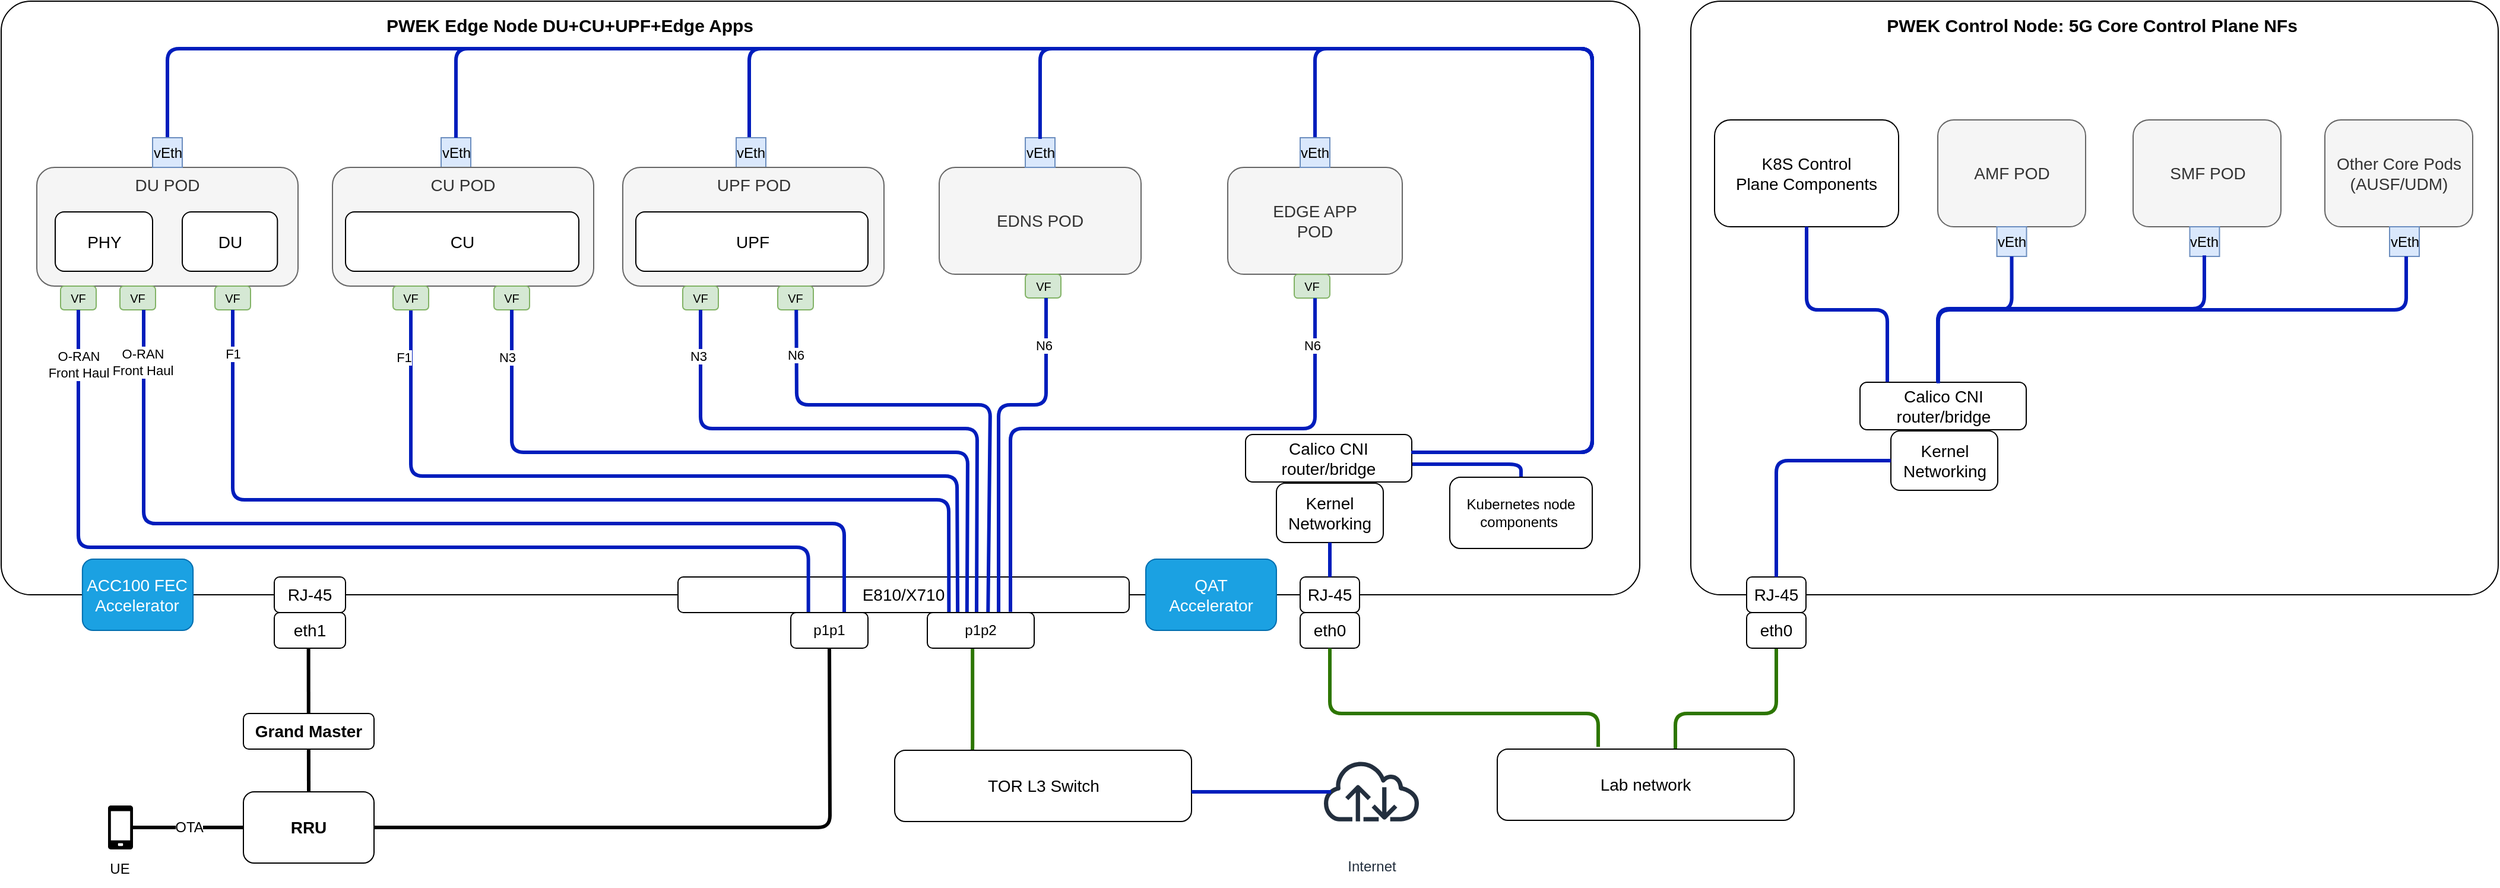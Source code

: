 <mxfile version="14.6.13" type="device"><diagram id="ROtTHdFGWJjEY6Enel0p" name="Page-1"><mxGraphModel dx="1936" dy="-294" grid="1" gridSize="10" guides="1" tooltips="1" connect="1" arrows="1" fold="1" page="1" pageScale="1" pageWidth="850" pageHeight="1100" math="0" shadow="0"><root><mxCell id="0"/><mxCell id="1" parent="0"/><mxCell id="vpStCzfW69W9gq5lQd79-1" value="" style="rounded=1;whiteSpace=wrap;html=1;verticalAlign=top;fontSize=13;arcSize=5;" vertex="1" parent="1"><mxGeometry x="-610" y="1280" width="1380" height="500" as="geometry"/></mxCell><mxCell id="vpStCzfW69W9gq5lQd79-2" value="&lt;span style=&quot;font-size: 14px&quot;&gt;E810/X710&lt;/span&gt;" style="rounded=1;whiteSpace=wrap;html=1;" vertex="1" parent="1"><mxGeometry x="-40" y="1765" width="380" height="30" as="geometry"/></mxCell><mxCell id="vpStCzfW69W9gq5lQd79-3" value="PWEK Edge Node DU+CU+UPF+Edge Apps" style="text;html=1;strokeColor=none;fillColor=none;align=center;verticalAlign=middle;whiteSpace=wrap;rounded=0;fontSize=15;fontStyle=1" vertex="1" parent="1"><mxGeometry x="-296" y="1290" width="330" height="20" as="geometry"/></mxCell><mxCell id="vpStCzfW69W9gq5lQd79-4" value="&lt;span style=&quot;font-size: 14px&quot;&gt;RJ-45&lt;/span&gt;" style="rounded=1;whiteSpace=wrap;html=1;" vertex="1" parent="1"><mxGeometry x="-380" y="1765" width="60" height="30" as="geometry"/></mxCell><mxCell id="vpStCzfW69W9gq5lQd79-5" value="EDNS POD" style="rounded=1;whiteSpace=wrap;html=1;fontSize=14;fillColor=#f5f5f5;strokeColor=#666666;verticalAlign=middle;fontColor=#333333;" vertex="1" parent="1"><mxGeometry x="180" y="1420" width="170" height="90" as="geometry"/></mxCell><mxCell id="vpStCzfW69W9gq5lQd79-6" value="EDGE APP&lt;br&gt;POD" style="rounded=1;whiteSpace=wrap;html=1;fontSize=14;fillColor=#f5f5f5;strokeColor=#666666;verticalAlign=middle;fontColor=#333333;" vertex="1" parent="1"><mxGeometry x="423" y="1420" width="147" height="90" as="geometry"/></mxCell><mxCell id="vpStCzfW69W9gq5lQd79-7" value="&lt;font style=&quot;font-size: 14px&quot;&gt;&lt;span&gt;&lt;span style=&quot;font-weight: normal&quot;&gt;QAT&lt;br&gt;Accelerator&lt;/span&gt;&lt;br&gt;&lt;/span&gt;&lt;/font&gt;" style="rounded=1;whiteSpace=wrap;html=1;fillColor=#1ba1e2;strokeColor=#006EAF;fontColor=#ffffff;fontStyle=1" vertex="1" parent="1"><mxGeometry x="354" y="1750" width="110" height="60" as="geometry"/></mxCell><mxCell id="vpStCzfW69W9gq5lQd79-8" value="&lt;font style=&quot;font-size: 14px&quot;&gt;ACC100 FEC&lt;br&gt;Accelerator&lt;br&gt;&lt;/font&gt;" style="rounded=1;whiteSpace=wrap;html=1;fillColor=#1ba1e2;strokeColor=#006EAF;fontColor=#ffffff;" vertex="1" parent="1"><mxGeometry x="-541.58" y="1750" width="93.16" height="60" as="geometry"/></mxCell><mxCell id="vpStCzfW69W9gq5lQd79-9" value="&lt;font style=&quot;font-size: 14px&quot;&gt;&lt;span style=&quot;font-weight: normal&quot;&gt;Kernel Networking&lt;/span&gt;&lt;/font&gt;" style="rounded=1;whiteSpace=wrap;html=1;fontStyle=1" vertex="1" parent="1"><mxGeometry x="464" y="1686" width="90" height="50" as="geometry"/></mxCell><mxCell id="vpStCzfW69W9gq5lQd79-10" style="edgeStyle=orthogonalEdgeStyle;rounded=1;orthogonalLoop=1;jettySize=auto;html=1;entryX=0.5;entryY=1;entryDx=0;entryDy=0;endArrow=none;endFill=0;strokeWidth=3;fillColor=#0050ef;strokeColor=#001DBC;" edge="1" parent="1" source="vpStCzfW69W9gq5lQd79-14" target="vpStCzfW69W9gq5lQd79-29"><mxGeometry relative="1" as="geometry"><Array as="points"><mxPoint x="730" y="1660"/><mxPoint x="730" y="1320"/><mxPoint x="20" y="1320"/><mxPoint x="20" y="1420"/></Array></mxGeometry></mxCell><mxCell id="vpStCzfW69W9gq5lQd79-11" style="edgeStyle=orthogonalEdgeStyle;rounded=1;orthogonalLoop=1;jettySize=auto;html=1;entryX=0.5;entryY=0;entryDx=0;entryDy=0;endArrow=none;endFill=0;strokeWidth=3;fillColor=#0050ef;strokeColor=#001DBC;" edge="1" parent="1" source="vpStCzfW69W9gq5lQd79-14" target="vpStCzfW69W9gq5lQd79-30"><mxGeometry relative="1" as="geometry"><Array as="points"><mxPoint x="730" y="1660"/><mxPoint x="730" y="1320"/><mxPoint x="496" y="1320"/></Array></mxGeometry></mxCell><mxCell id="vpStCzfW69W9gq5lQd79-12" style="edgeStyle=orthogonalEdgeStyle;rounded=1;orthogonalLoop=1;jettySize=auto;html=1;entryX=0.5;entryY=0;entryDx=0;entryDy=0;endArrow=none;endFill=0;strokeWidth=3;fillColor=#0050ef;strokeColor=#001DBC;" edge="1" parent="1" source="vpStCzfW69W9gq5lQd79-14" target="vpStCzfW69W9gq5lQd79-31"><mxGeometry relative="1" as="geometry"><Array as="points"><mxPoint x="730" y="1660"/><mxPoint x="730" y="1320"/><mxPoint x="-470" y="1320"/></Array></mxGeometry></mxCell><mxCell id="vpStCzfW69W9gq5lQd79-13" style="edgeStyle=orthogonalEdgeStyle;rounded=1;orthogonalLoop=1;jettySize=auto;html=1;strokeWidth=3;endArrow=none;endFill=0;fillColor=#0050ef;strokeColor=#001DBC;entryX=0.5;entryY=0;entryDx=0;entryDy=0;" edge="1" parent="1" source="vpStCzfW69W9gq5lQd79-14" target="vpStCzfW69W9gq5lQd79-32"><mxGeometry relative="1" as="geometry"><Array as="points"><mxPoint x="670" y="1670"/></Array></mxGeometry></mxCell><mxCell id="vpStCzfW69W9gq5lQd79-14" value="&lt;font style=&quot;font-size: 14px&quot;&gt;Calico CNI&lt;br&gt;router/bridge&lt;br&gt;&lt;/font&gt;" style="rounded=1;whiteSpace=wrap;html=1;" vertex="1" parent="1"><mxGeometry x="438" y="1645" width="140" height="40" as="geometry"/></mxCell><mxCell id="vpStCzfW69W9gq5lQd79-15" value="" style="endArrow=none;html=1;strokeWidth=3;fontColor=#050505;entryX=0.5;entryY=0;entryDx=0;entryDy=0;fillColor=#a20025;strokeColor=#000000;exitX=0.48;exitY=1.007;exitDx=0;exitDy=0;exitPerimeter=0;" edge="1" parent="1" source="vpStCzfW69W9gq5lQd79-50" target="vpStCzfW69W9gq5lQd79-73"><mxGeometry width="50" height="50" relative="1" as="geometry"><mxPoint x="-171" y="2060" as="sourcePoint"/><mxPoint x="-355" y="2020" as="targetPoint"/><Array as="points"/></mxGeometry></mxCell><mxCell id="vpStCzfW69W9gq5lQd79-16" value="&lt;font style=&quot;font-size: 14px&quot;&gt;RJ-45&lt;br&gt;&lt;/font&gt;" style="rounded=1;whiteSpace=wrap;html=1;" vertex="1" parent="1"><mxGeometry x="484" y="1765" width="50" height="30" as="geometry"/></mxCell><mxCell id="vpStCzfW69W9gq5lQd79-17" style="edgeStyle=orthogonalEdgeStyle;rounded=1;orthogonalLoop=1;jettySize=auto;html=1;entryX=0.25;entryY=0;entryDx=0;entryDy=0;endArrow=none;endFill=0;strokeWidth=3;fillColor=#60a917;strokeColor=#2D7600;exitX=0.423;exitY=0.982;exitDx=0;exitDy=0;exitPerimeter=0;" edge="1" parent="1" source="vpStCzfW69W9gq5lQd79-93" target="vpStCzfW69W9gq5lQd79-26"><mxGeometry relative="1" as="geometry"><Array as="points"><mxPoint x="208" y="1916"/></Array></mxGeometry></mxCell><mxCell id="vpStCzfW69W9gq5lQd79-18" value="DU POD" style="rounded=1;whiteSpace=wrap;html=1;fontSize=14;fillColor=#f5f5f5;strokeColor=#666666;verticalAlign=top;fontColor=#333333;horizontal=1;" vertex="1" parent="1"><mxGeometry x="-580" y="1420" width="220" height="100" as="geometry"/></mxCell><mxCell id="vpStCzfW69W9gq5lQd79-19" value="PHY" style="rounded=1;whiteSpace=wrap;html=1;fontSize=14;verticalAlign=middle;" vertex="1" parent="1"><mxGeometry x="-564.5" y="1457.5" width="82" height="50" as="geometry"/></mxCell><mxCell id="vpStCzfW69W9gq5lQd79-20" value="DU" style="rounded=1;whiteSpace=wrap;html=1;fontSize=14;verticalAlign=middle;" vertex="1" parent="1"><mxGeometry x="-457.5" y="1457.5" width="80.16" height="50" as="geometry"/></mxCell><mxCell id="vpStCzfW69W9gq5lQd79-21" value="&lt;font style=&quot;font-size: 10px&quot;&gt;VF&lt;/font&gt;" style="rounded=1;whiteSpace=wrap;html=1;fillColor=#d5e8d4;strokeColor=#82b366;" vertex="1" parent="1"><mxGeometry x="-430" y="1520" width="30" height="20" as="geometry"/></mxCell><mxCell id="vpStCzfW69W9gq5lQd79-22" value="&lt;font style=&quot;font-size: 10px&quot;&gt;VF&lt;/font&gt;" style="rounded=1;whiteSpace=wrap;html=1;fillColor=#d5e8d4;strokeColor=#82b366;" vertex="1" parent="1"><mxGeometry x="-510" y="1520" width="30" height="20" as="geometry"/></mxCell><mxCell id="vpStCzfW69W9gq5lQd79-23" value="" style="endArrow=none;html=1;strokeColor=#001DBC;strokeWidth=3;fontColor=#050505;entryX=0.5;entryY=1;entryDx=0;entryDy=0;fillColor=#60a917;exitX=0.202;exitY=0.019;exitDx=0;exitDy=0;exitPerimeter=0;" edge="1" parent="1" source="vpStCzfW69W9gq5lQd79-93" target="vpStCzfW69W9gq5lQd79-21"><mxGeometry width="50" height="50" relative="1" as="geometry"><mxPoint x="-202" y="1810" as="sourcePoint"/><mxPoint x="-535.46" y="1528.1" as="targetPoint"/><Array as="points"><mxPoint x="188" y="1700"/><mxPoint x="-415" y="1700"/></Array></mxGeometry></mxCell><mxCell id="vpStCzfW69W9gq5lQd79-24" value="" style="endArrow=none;html=1;strokeColor=#001DBC;strokeWidth=3;fontColor=#050505;entryX=0.5;entryY=1;entryDx=0;entryDy=0;fillColor=#60a917;exitX=0.284;exitY=0.077;exitDx=0;exitDy=0;exitPerimeter=0;" edge="1" parent="1" source="vpStCzfW69W9gq5lQd79-93" target="vpStCzfW69W9gq5lQd79-36"><mxGeometry width="50" height="50" relative="1" as="geometry"><mxPoint x="-190" y="1810" as="sourcePoint"/><mxPoint x="-258.5" y="1540" as="targetPoint"/><Array as="points"><mxPoint x="195" y="1680"/><mxPoint x="-265" y="1680"/><mxPoint x="-265" y="1620"/></Array></mxGeometry></mxCell><mxCell id="vpStCzfW69W9gq5lQd79-25" value="F1" style="edgeLabel;html=1;align=center;verticalAlign=middle;resizable=0;points=[];" vertex="1" connectable="0" parent="vpStCzfW69W9gq5lQd79-24"><mxGeometry x="0.041" y="1" relative="1" as="geometry"><mxPoint x="-210" y="-101" as="offset"/></mxGeometry></mxCell><mxCell id="vpStCzfW69W9gq5lQd79-26" value="&lt;span style=&quot;font-size: 14px&quot;&gt;TOR L3 Switch&lt;/span&gt;" style="rounded=1;whiteSpace=wrap;html=1;" vertex="1" parent="1"><mxGeometry x="142.5" y="1911" width="250" height="60" as="geometry"/></mxCell><mxCell id="vpStCzfW69W9gq5lQd79-27" value="&lt;font style=&quot;font-size: 10px&quot;&gt;VF&lt;/font&gt;" style="rounded=1;whiteSpace=wrap;html=1;fillColor=#d5e8d4;strokeColor=#82b366;" vertex="1" parent="1"><mxGeometry x="-560" y="1520" width="30" height="20" as="geometry"/></mxCell><mxCell id="vpStCzfW69W9gq5lQd79-28" value="vEth" style="whiteSpace=wrap;html=1;aspect=fixed;fillColor=#dae8fc;strokeColor=#6c8ebf;" vertex="1" parent="1"><mxGeometry x="-239.5" y="1395" width="25" height="25" as="geometry"/></mxCell><mxCell id="vpStCzfW69W9gq5lQd79-29" value="vEth" style="whiteSpace=wrap;html=1;aspect=fixed;fillColor=#dae8fc;strokeColor=#6c8ebf;" vertex="1" parent="1"><mxGeometry x="9" y="1395" width="25" height="25" as="geometry"/></mxCell><mxCell id="vpStCzfW69W9gq5lQd79-30" value="vEth" style="whiteSpace=wrap;html=1;aspect=fixed;fillColor=#dae8fc;strokeColor=#6c8ebf;" vertex="1" parent="1"><mxGeometry x="484" y="1395" width="25" height="25" as="geometry"/></mxCell><mxCell id="vpStCzfW69W9gq5lQd79-31" value="vEth" style="whiteSpace=wrap;html=1;aspect=fixed;fillColor=#dae8fc;strokeColor=#6c8ebf;" vertex="1" parent="1"><mxGeometry x="-482.5" y="1395" width="25" height="25" as="geometry"/></mxCell><mxCell id="vpStCzfW69W9gq5lQd79-32" value="Kubernetes node components&amp;nbsp;" style="rounded=1;whiteSpace=wrap;html=1;" vertex="1" parent="1"><mxGeometry x="610" y="1681" width="120" height="60" as="geometry"/></mxCell><mxCell id="vpStCzfW69W9gq5lQd79-33" style="edgeStyle=orthogonalEdgeStyle;rounded=1;orthogonalLoop=1;jettySize=auto;html=1;endArrow=none;endFill=0;strokeWidth=3;fillColor=#0050ef;strokeColor=#001DBC;exitX=0.5;exitY=0;exitDx=0;exitDy=0;" edge="1" parent="1" source="vpStCzfW69W9gq5lQd79-28"><mxGeometry relative="1" as="geometry"><mxPoint x="-93" y="1520" as="sourcePoint"/><mxPoint x="730" y="1350" as="targetPoint"/><Array as="points"><mxPoint x="-227" y="1320"/><mxPoint x="730" y="1320"/></Array></mxGeometry></mxCell><mxCell id="vpStCzfW69W9gq5lQd79-34" value="CU POD" style="rounded=1;whiteSpace=wrap;html=1;fontSize=14;fillColor=#f5f5f5;strokeColor=#666666;verticalAlign=top;fontColor=#333333;horizontal=1;" vertex="1" parent="1"><mxGeometry x="-331" y="1420" width="220" height="100" as="geometry"/></mxCell><mxCell id="vpStCzfW69W9gq5lQd79-35" value="CU" style="rounded=1;whiteSpace=wrap;html=1;fontSize=14;verticalAlign=middle;" vertex="1" parent="1"><mxGeometry x="-320" y="1457.5" width="196.5" height="50" as="geometry"/></mxCell><mxCell id="vpStCzfW69W9gq5lQd79-36" value="&lt;font style=&quot;font-size: 10px&quot;&gt;VF&lt;/font&gt;" style="rounded=1;whiteSpace=wrap;html=1;fillColor=#d5e8d4;strokeColor=#82b366;" vertex="1" parent="1"><mxGeometry x="-280" y="1520" width="30" height="20" as="geometry"/></mxCell><mxCell id="vpStCzfW69W9gq5lQd79-37" value="&lt;font style=&quot;font-size: 10px&quot;&gt;VF&lt;/font&gt;" style="rounded=1;whiteSpace=wrap;html=1;fillColor=#d5e8d4;strokeColor=#82b366;" vertex="1" parent="1"><mxGeometry x="-195" y="1520" width="30" height="20" as="geometry"/></mxCell><mxCell id="vpStCzfW69W9gq5lQd79-38" value="" style="endArrow=none;html=1;strokeColor=#001DBC;strokeWidth=3;fontColor=#050505;entryX=0.5;entryY=1;entryDx=0;entryDy=0;fillColor=#60a917;exitX=0.371;exitY=0.07;exitDx=0;exitDy=0;exitPerimeter=0;" edge="1" parent="1" source="vpStCzfW69W9gq5lQd79-93" target="vpStCzfW69W9gq5lQd79-37"><mxGeometry width="50" height="50" relative="1" as="geometry"><mxPoint x="-170" y="1810" as="sourcePoint"/><mxPoint x="-203.5" y="1540" as="targetPoint"/><Array as="points"><mxPoint x="204" y="1660"/><mxPoint x="-180" y="1660"/></Array></mxGeometry></mxCell><mxCell id="vpStCzfW69W9gq5lQd79-39" value="N3" style="edgeLabel;html=1;align=center;verticalAlign=middle;resizable=0;points=[];" vertex="1" connectable="0" parent="vpStCzfW69W9gq5lQd79-38"><mxGeometry x="0.558" y="2" relative="1" as="geometry"><mxPoint x="-26" y="-82" as="offset"/></mxGeometry></mxCell><mxCell id="vpStCzfW69W9gq5lQd79-40" value="UPF POD" style="rounded=1;whiteSpace=wrap;html=1;fontSize=14;fillColor=#f5f5f5;strokeColor=#666666;verticalAlign=top;fontColor=#333333;horizontal=1;" vertex="1" parent="1"><mxGeometry x="-86.5" y="1420" width="220" height="100" as="geometry"/></mxCell><mxCell id="vpStCzfW69W9gq5lQd79-41" value="UPF" style="rounded=1;whiteSpace=wrap;html=1;fontSize=14;verticalAlign=middle;" vertex="1" parent="1"><mxGeometry x="-75.5" y="1457.5" width="195.5" height="50" as="geometry"/></mxCell><mxCell id="vpStCzfW69W9gq5lQd79-42" value="&lt;font style=&quot;font-size: 10px&quot;&gt;VF&lt;/font&gt;" style="rounded=1;whiteSpace=wrap;html=1;fillColor=#d5e8d4;strokeColor=#82b366;" vertex="1" parent="1"><mxGeometry x="-36" y="1520" width="30" height="20" as="geometry"/></mxCell><mxCell id="vpStCzfW69W9gq5lQd79-43" value="&lt;font style=&quot;font-size: 10px&quot;&gt;VF&lt;/font&gt;" style="rounded=1;whiteSpace=wrap;html=1;fillColor=#d5e8d4;strokeColor=#82b366;" vertex="1" parent="1"><mxGeometry x="44" y="1520" width="30" height="20" as="geometry"/></mxCell><mxCell id="vpStCzfW69W9gq5lQd79-44" value="vEth" style="whiteSpace=wrap;html=1;aspect=fixed;fillColor=#dae8fc;strokeColor=#6c8ebf;" vertex="1" parent="1"><mxGeometry x="252.5" y="1395" width="25" height="25" as="geometry"/></mxCell><mxCell id="vpStCzfW69W9gq5lQd79-45" style="edgeStyle=orthogonalEdgeStyle;rounded=1;orthogonalLoop=1;jettySize=auto;html=1;endArrow=none;endFill=0;strokeWidth=3;fillColor=#0050ef;strokeColor=#001DBC;" edge="1" parent="1"><mxGeometry relative="1" as="geometry"><Array as="points"><mxPoint x="578" y="1660"/><mxPoint x="730" y="1660"/><mxPoint x="730" y="1320"/><mxPoint x="265" y="1320"/></Array><mxPoint x="580" y="1660" as="sourcePoint"/><mxPoint x="264.96" y="1395.96" as="targetPoint"/></mxGeometry></mxCell><mxCell id="vpStCzfW69W9gq5lQd79-46" value="" style="endArrow=none;html=1;strokeColor=#001DBC;strokeWidth=3;fontColor=#050505;entryX=0.5;entryY=1;entryDx=0;entryDy=0;fillColor=#60a917;exitX=0.461;exitY=0.022;exitDx=0;exitDy=0;exitPerimeter=0;" edge="1" parent="1" source="vpStCzfW69W9gq5lQd79-93" target="vpStCzfW69W9gq5lQd79-42"><mxGeometry width="50" height="50" relative="1" as="geometry"><mxPoint x="-150" y="1810" as="sourcePoint"/><mxPoint x="-175" y="1550" as="targetPoint"/><Array as="points"><mxPoint x="212" y="1640"/><mxPoint x="-21" y="1640"/></Array></mxGeometry></mxCell><mxCell id="vpStCzfW69W9gq5lQd79-47" value="N3" style="edgeLabel;html=1;align=center;verticalAlign=middle;resizable=0;points=[];" vertex="1" connectable="0" parent="vpStCzfW69W9gq5lQd79-46"><mxGeometry x="0.754" y="2" relative="1" as="geometry"><mxPoint y="-21" as="offset"/></mxGeometry></mxCell><mxCell id="vpStCzfW69W9gq5lQd79-48" value="" style="endArrow=none;html=1;strokeColor=#001DBC;strokeWidth=3;fontColor=#050505;entryX=0.5;entryY=1;entryDx=0;entryDy=0;fillColor=#60a917;exitX=0.568;exitY=0.03;exitDx=0;exitDy=0;exitPerimeter=0;" edge="1" parent="1" source="vpStCzfW69W9gq5lQd79-93"><mxGeometry width="50" height="50" relative="1" as="geometry"><mxPoint x="-150" y="1810" as="sourcePoint"/><mxPoint x="59.63" y="1540" as="targetPoint"/><Array as="points"><mxPoint x="223" y="1620"/><mxPoint x="60" y="1620"/></Array></mxGeometry></mxCell><mxCell id="vpStCzfW69W9gq5lQd79-49" value="N6" style="edgeLabel;html=1;align=center;verticalAlign=middle;resizable=0;points=[];" vertex="1" connectable="0" parent="vpStCzfW69W9gq5lQd79-48"><mxGeometry x="0.732" y="-2" relative="1" as="geometry"><mxPoint x="-3" y="-18" as="offset"/></mxGeometry></mxCell><mxCell id="vpStCzfW69W9gq5lQd79-50" value="&lt;font style=&quot;font-size: 14px;&quot;&gt;eth1&lt;/font&gt;" style="rounded=1;whiteSpace=wrap;html=1;" vertex="1" parent="1"><mxGeometry x="-380" y="1795" width="60" height="30" as="geometry"/></mxCell><mxCell id="vpStCzfW69W9gq5lQd79-51" style="edgeStyle=orthogonalEdgeStyle;rounded=1;orthogonalLoop=1;jettySize=auto;html=1;entryX=0.228;entryY=0.021;entryDx=0;entryDy=0;endArrow=none;endFill=0;strokeWidth=3;fillColor=#0050ef;strokeColor=#001DBC;exitX=0.5;exitY=1;exitDx=0;exitDy=0;entryPerimeter=0;" edge="1" parent="1" source="vpStCzfW69W9gq5lQd79-27" target="vpStCzfW69W9gq5lQd79-84"><mxGeometry relative="1" as="geometry"><mxPoint x="-526.947" y="1690" as="sourcePoint"/><mxPoint x="-412.99" y="1770" as="targetPoint"/><Array as="points"><mxPoint x="-545" y="1740"/><mxPoint x="70" y="1740"/></Array></mxGeometry></mxCell><mxCell id="vpStCzfW69W9gq5lQd79-52" value="O-RAN&lt;br&gt;Front Haul" style="edgeLabel;html=1;align=center;verticalAlign=middle;resizable=0;points=[];" vertex="1" connectable="0" parent="vpStCzfW69W9gq5lQd79-51"><mxGeometry x="-0.709" y="-2" relative="1" as="geometry"><mxPoint x="2" y="-81" as="offset"/></mxGeometry></mxCell><mxCell id="vpStCzfW69W9gq5lQd79-53" style="edgeStyle=orthogonalEdgeStyle;rounded=1;orthogonalLoop=1;jettySize=auto;html=1;entryX=0.699;entryY=0.037;entryDx=0;entryDy=0;endArrow=none;endFill=0;strokeWidth=3;fillColor=#0050ef;strokeColor=#001DBC;entryPerimeter=0;" edge="1" parent="1" target="vpStCzfW69W9gq5lQd79-84"><mxGeometry relative="1" as="geometry"><mxPoint x="-490" y="1540" as="sourcePoint"/><mxPoint x="-335" y="1810" as="targetPoint"/><Array as="points"><mxPoint x="-490" y="1720"/><mxPoint x="100" y="1720"/><mxPoint x="100" y="1796"/></Array></mxGeometry></mxCell><mxCell id="vpStCzfW69W9gq5lQd79-54" value="O-RAN&lt;br&gt;Front Haul" style="edgeLabel;html=1;align=center;verticalAlign=middle;resizable=0;points=[];" vertex="1" connectable="0" parent="vpStCzfW69W9gq5lQd79-53"><mxGeometry x="-0.585" y="-2" relative="1" as="geometry"><mxPoint x="1" y="-132" as="offset"/></mxGeometry></mxCell><mxCell id="vpStCzfW69W9gq5lQd79-55" value="Internet" style="outlineConnect=0;fontColor=#232F3E;gradientColor=none;strokeColor=#232F3E;fillColor=#ffffff;dashed=0;verticalLabelPosition=bottom;verticalAlign=top;align=center;html=1;fontSize=12;fontStyle=0;aspect=fixed;shape=mxgraph.aws4.resourceIcon;resIcon=mxgraph.aws4.internet;sketch=0;" vertex="1" parent="1"><mxGeometry x="494" y="1895" width="100" height="100" as="geometry"/></mxCell><mxCell id="vpStCzfW69W9gq5lQd79-56" value="" style="edgeStyle=orthogonalEdgeStyle;rounded=1;orthogonalLoop=1;jettySize=auto;html=1;endArrow=none;endFill=0;strokeWidth=3;fillColor=#0050ef;strokeColor=#001DBC;" edge="1" parent="1" source="vpStCzfW69W9gq5lQd79-26"><mxGeometry relative="1" as="geometry"><mxPoint x="619.5" y="1950" as="sourcePoint"/><mxPoint x="510" y="1946" as="targetPoint"/><Array as="points"><mxPoint x="500" y="1946"/><mxPoint x="500" y="1946"/></Array></mxGeometry></mxCell><mxCell id="vpStCzfW69W9gq5lQd79-57" value="" style="rounded=1;whiteSpace=wrap;html=1;verticalAlign=top;fontSize=13;arcSize=5;" vertex="1" parent="1"><mxGeometry x="813" y="1280" width="680" height="500" as="geometry"/></mxCell><mxCell id="vpStCzfW69W9gq5lQd79-58" value="PWEK Control Node: 5G Core Control Plane NFs" style="text;html=1;strokeColor=none;fillColor=none;align=center;verticalAlign=middle;whiteSpace=wrap;rounded=0;fontSize=15;fontStyle=1" vertex="1" parent="1"><mxGeometry x="962.5" y="1290" width="376" height="20" as="geometry"/></mxCell><mxCell id="vpStCzfW69W9gq5lQd79-59" value="AMF POD" style="rounded=1;whiteSpace=wrap;html=1;fontSize=14;fillColor=#f5f5f5;strokeColor=#666666;verticalAlign=middle;fontColor=#333333;" vertex="1" parent="1"><mxGeometry x="1021" y="1380" width="124.5" height="90" as="geometry"/></mxCell><mxCell id="vpStCzfW69W9gq5lQd79-60" value="&lt;font style=&quot;font-size: 14px&quot;&gt;&lt;span style=&quot;font-weight: normal&quot;&gt;Kernel Networking&lt;/span&gt;&lt;/font&gt;" style="rounded=1;whiteSpace=wrap;html=1;fontStyle=1" vertex="1" parent="1"><mxGeometry x="981.5" y="1642" width="90" height="50" as="geometry"/></mxCell><mxCell id="vpStCzfW69W9gq5lQd79-61" value="&lt;font style=&quot;font-size: 14px&quot;&gt;Calico CNI&lt;br&gt;router/bridge&lt;br&gt;&lt;/font&gt;" style="rounded=1;whiteSpace=wrap;html=1;" vertex="1" parent="1"><mxGeometry x="955.5" y="1601" width="140" height="40" as="geometry"/></mxCell><mxCell id="vpStCzfW69W9gq5lQd79-62" value="&lt;font style=&quot;font-size: 14px&quot;&gt;RJ-45&lt;br&gt;&lt;/font&gt;" style="rounded=1;whiteSpace=wrap;html=1;" vertex="1" parent="1"><mxGeometry x="860" y="1765" width="50" height="30" as="geometry"/></mxCell><mxCell id="vpStCzfW69W9gq5lQd79-63" value="K8S Control &lt;br&gt;Plane Components" style="rounded=1;whiteSpace=wrap;html=1;fontSize=14;verticalAlign=middle;" vertex="1" parent="1"><mxGeometry x="833" y="1380" width="155" height="90" as="geometry"/></mxCell><mxCell id="vpStCzfW69W9gq5lQd79-64" value="vEth" style="whiteSpace=wrap;html=1;aspect=fixed;fillColor=#dae8fc;strokeColor=#6c8ebf;" vertex="1" parent="1"><mxGeometry x="1070.75" y="1470" width="25" height="25" as="geometry"/></mxCell><mxCell id="vpStCzfW69W9gq5lQd79-65" value="SMF POD" style="rounded=1;whiteSpace=wrap;html=1;fontSize=14;fillColor=#f5f5f5;strokeColor=#666666;verticalAlign=middle;fontColor=#333333;" vertex="1" parent="1"><mxGeometry x="1185.5" y="1380" width="124.5" height="90" as="geometry"/></mxCell><mxCell id="vpStCzfW69W9gq5lQd79-66" value="Other Core Pods&lt;br&gt;(AUSF/UDM)" style="rounded=1;whiteSpace=wrap;html=1;fontSize=14;fillColor=#f5f5f5;strokeColor=#666666;verticalAlign=middle;fontColor=#333333;" vertex="1" parent="1"><mxGeometry x="1347" y="1380" width="124.5" height="90" as="geometry"/></mxCell><mxCell id="vpStCzfW69W9gq5lQd79-67" value="vEth" style="whiteSpace=wrap;html=1;aspect=fixed;fillColor=#dae8fc;strokeColor=#6c8ebf;" vertex="1" parent="1"><mxGeometry x="1233.25" y="1470" width="25" height="25" as="geometry"/></mxCell><mxCell id="vpStCzfW69W9gq5lQd79-68" value="vEth" style="whiteSpace=wrap;html=1;aspect=fixed;fillColor=#dae8fc;strokeColor=#6c8ebf;" vertex="1" parent="1"><mxGeometry x="1401.5" y="1470" width="25" height="25" as="geometry"/></mxCell><mxCell id="vpStCzfW69W9gq5lQd79-69" style="edgeStyle=orthogonalEdgeStyle;rounded=1;orthogonalLoop=1;jettySize=auto;html=1;strokeWidth=3;endArrow=none;endFill=0;fillColor=#0050ef;strokeColor=#001DBC;entryX=0.167;entryY=-0.004;entryDx=0;entryDy=0;exitX=0.5;exitY=1;exitDx=0;exitDy=0;entryPerimeter=0;" edge="1" parent="1" source="vpStCzfW69W9gq5lQd79-63" target="vpStCzfW69W9gq5lQd79-61"><mxGeometry relative="1" as="geometry"><Array as="points"><mxPoint x="910.5" y="1540"/><mxPoint x="978.5" y="1540"/><mxPoint x="978.5" y="1600"/></Array><mxPoint x="864.5" y="1570" as="sourcePoint"/><mxPoint x="956.5" y="1580" as="targetPoint"/></mxGeometry></mxCell><mxCell id="vpStCzfW69W9gq5lQd79-70" style="edgeStyle=orthogonalEdgeStyle;rounded=1;orthogonalLoop=1;jettySize=auto;html=1;strokeWidth=3;endArrow=none;endFill=0;fillColor=#0050ef;strokeColor=#001DBC;entryX=0.471;entryY=0.021;entryDx=0;entryDy=0;exitX=0.5;exitY=1;exitDx=0;exitDy=0;entryPerimeter=0;" edge="1" parent="1" source="vpStCzfW69W9gq5lQd79-64" target="vpStCzfW69W9gq5lQd79-61"><mxGeometry relative="1" as="geometry"><Array as="points"><mxPoint x="1083.5" y="1540"/><mxPoint x="1021.5" y="1540"/></Array><mxPoint x="591.5" y="1650" as="sourcePoint"/><mxPoint x="683.5" y="1660" as="targetPoint"/></mxGeometry></mxCell><mxCell id="vpStCzfW69W9gq5lQd79-71" style="edgeStyle=orthogonalEdgeStyle;rounded=1;orthogonalLoop=1;jettySize=auto;html=1;strokeWidth=3;endArrow=none;endFill=0;fillColor=#0050ef;strokeColor=#001DBC;entryX=0.471;entryY=0.021;entryDx=0;entryDy=0;entryPerimeter=0;" edge="1" parent="1"><mxGeometry relative="1" as="geometry"><Array as="points"><mxPoint x="1245.5" y="1539"/><mxPoint x="1021.5" y="1539"/></Array><mxPoint x="1245.5" y="1494.16" as="sourcePoint"/><mxPoint x="1021.04" y="1600" as="targetPoint"/></mxGeometry></mxCell><mxCell id="vpStCzfW69W9gq5lQd79-72" style="edgeStyle=orthogonalEdgeStyle;rounded=1;orthogonalLoop=1;jettySize=auto;html=1;strokeWidth=3;endArrow=none;endFill=0;fillColor=#0050ef;strokeColor=#001DBC;entryX=0.471;entryY=0.021;entryDx=0;entryDy=0;entryPerimeter=0;" edge="1" parent="1"><mxGeometry relative="1" as="geometry"><Array as="points"><mxPoint x="1415.5" y="1495"/><mxPoint x="1415.5" y="1540"/><mxPoint x="1021.5" y="1540"/></Array><mxPoint x="1415.5" y="1495" as="sourcePoint"/><mxPoint x="1021.04" y="1600.84" as="targetPoint"/></mxGeometry></mxCell><mxCell id="vpStCzfW69W9gq5lQd79-73" value="&lt;font style=&quot;font-size: 14px&quot;&gt;&lt;b&gt;RRU&lt;br&gt;&lt;/b&gt;&lt;/font&gt;" style="rounded=1;whiteSpace=wrap;html=1;" vertex="1" parent="1"><mxGeometry x="-406" y="1946" width="110" height="60" as="geometry"/></mxCell><mxCell id="vpStCzfW69W9gq5lQd79-74" value="&lt;font style=&quot;font-size: 14px&quot;&gt;&lt;b&gt;Grand Master&lt;br&gt;&lt;/b&gt;&lt;/font&gt;" style="rounded=1;whiteSpace=wrap;html=1;" vertex="1" parent="1"><mxGeometry x="-406" y="1880" width="110" height="30" as="geometry"/></mxCell><mxCell id="vpStCzfW69W9gq5lQd79-75" value="" style="endArrow=none;html=1;strokeWidth=3;fontColor=#050505;entryX=1;entryY=0.5;entryDx=0;entryDy=0;fillColor=#a20025;strokeColor=#000000;exitX=0.5;exitY=1;exitDx=0;exitDy=0;" edge="1" parent="1" source="vpStCzfW69W9gq5lQd79-84" target="vpStCzfW69W9gq5lQd79-73"><mxGeometry width="50" height="50" relative="1" as="geometry"><mxPoint x="-343.8" y="1846.71" as="sourcePoint"/><mxPoint x="-345" y="1996.5" as="targetPoint"/><Array as="points"><mxPoint x="88" y="1976"/></Array></mxGeometry></mxCell><mxCell id="vpStCzfW69W9gq5lQd79-76" value="&lt;font style=&quot;font-size: 12px&quot;&gt;OTA&lt;/font&gt;" style="edgeStyle=orthogonalEdgeStyle;rounded=0;orthogonalLoop=1;jettySize=auto;html=1;entryX=0;entryY=0.5;entryDx=0;entryDy=0;endArrow=none;endFill=0;strokeWidth=3;" edge="1" parent="1" source="vpStCzfW69W9gq5lQd79-77" target="vpStCzfW69W9gq5lQd79-73"><mxGeometry relative="1" as="geometry"/></mxCell><mxCell id="vpStCzfW69W9gq5lQd79-77" value="" style="sketch=0;pointerEvents=1;shadow=0;dashed=0;html=1;strokeColor=none;fillColor=#000000;labelPosition=center;verticalLabelPosition=bottom;verticalAlign=top;outlineConnect=0;align=center;shape=mxgraph.office.devices.cell_phone_generic;" vertex="1" parent="1"><mxGeometry x="-520" y="1957.5" width="21" height="37" as="geometry"/></mxCell><mxCell id="vpStCzfW69W9gq5lQd79-78" value="UE" style="text;html=1;strokeColor=none;fillColor=none;align=center;verticalAlign=middle;whiteSpace=wrap;rounded=0;" vertex="1" parent="1"><mxGeometry x="-540" y="1996" width="60" height="30" as="geometry"/></mxCell><mxCell id="vpStCzfW69W9gq5lQd79-79" value="" style="endArrow=none;html=1;strokeWidth=3;fontColor=#050505;fillColor=#a20025;strokeColor=#2D7600;exitX=0.5;exitY=1;exitDx=0;exitDy=0;" edge="1" parent="1" source="vpStCzfW69W9gq5lQd79-83"><mxGeometry width="50" height="50" relative="1" as="geometry"><mxPoint x="1095.25" y="1780.0" as="sourcePoint"/><mxPoint x="800" y="1910" as="targetPoint"/><Array as="points"><mxPoint x="885" y="1880"/><mxPoint x="800" y="1880"/></Array></mxGeometry></mxCell><mxCell id="vpStCzfW69W9gq5lQd79-80" style="edgeStyle=orthogonalEdgeStyle;rounded=1;orthogonalLoop=1;jettySize=auto;html=1;strokeWidth=3;startArrow=none;endArrow=none;endFill=0;entryX=0.5;entryY=0;entryDx=0;entryDy=0;strokeColor=#001DBC;exitX=0.5;exitY=1;exitDx=0;exitDy=0;" edge="1" parent="1" source="vpStCzfW69W9gq5lQd79-9" target="vpStCzfW69W9gq5lQd79-16"><mxGeometry relative="1" as="geometry"><Array as="points"/><mxPoint x="509" y="1740" as="sourcePoint"/><mxPoint x="-140.0" y="1820" as="targetPoint"/></mxGeometry></mxCell><mxCell id="vpStCzfW69W9gq5lQd79-81" style="edgeStyle=orthogonalEdgeStyle;rounded=1;orthogonalLoop=1;jettySize=auto;html=1;strokeWidth=3;startArrow=none;endArrow=none;endFill=0;exitX=0;exitY=0.5;exitDx=0;exitDy=0;entryX=0.5;entryY=0;entryDx=0;entryDy=0;strokeColor=#001DBC;" edge="1" parent="1" source="vpStCzfW69W9gq5lQd79-60" target="vpStCzfW69W9gq5lQd79-62"><mxGeometry relative="1" as="geometry"><Array as="points"><mxPoint x="885" y="1667"/></Array><mxPoint x="519" y="1701" as="sourcePoint"/><mxPoint x="519" y="1760" as="targetPoint"/></mxGeometry></mxCell><mxCell id="vpStCzfW69W9gq5lQd79-82" value="&lt;font style=&quot;font-size: 14px&quot;&gt;eth0&lt;br&gt;&lt;/font&gt;" style="rounded=1;whiteSpace=wrap;html=1;" vertex="1" parent="1"><mxGeometry x="484" y="1795" width="50" height="30" as="geometry"/></mxCell><mxCell id="vpStCzfW69W9gq5lQd79-83" value="&lt;font style=&quot;font-size: 14px&quot;&gt;eth0&lt;br&gt;&lt;/font&gt;" style="rounded=1;whiteSpace=wrap;html=1;" vertex="1" parent="1"><mxGeometry x="860" y="1795" width="50" height="30" as="geometry"/></mxCell><mxCell id="vpStCzfW69W9gq5lQd79-84" value="p1p1" style="rounded=1;whiteSpace=wrap;html=1;" vertex="1" parent="1"><mxGeometry x="55" y="1795" width="65" height="30" as="geometry"/></mxCell><mxCell id="vpStCzfW69W9gq5lQd79-85" value="F1" style="edgeLabel;html=1;align=center;verticalAlign=middle;resizable=0;points=[];" vertex="1" connectable="0" parent="1"><mxGeometry x="-254.994" y="1590.0" as="geometry"><mxPoint x="-160" y="-13" as="offset"/></mxGeometry></mxCell><mxCell id="vpStCzfW69W9gq5lQd79-86" value="&lt;font style=&quot;font-size: 10px&quot;&gt;VF&lt;/font&gt;" style="rounded=1;whiteSpace=wrap;html=1;fillColor=#d5e8d4;strokeColor=#82b366;" vertex="1" parent="1"><mxGeometry x="252.5" y="1510" width="30" height="20" as="geometry"/></mxCell><mxCell id="vpStCzfW69W9gq5lQd79-87" style="edgeStyle=orthogonalEdgeStyle;rounded=1;orthogonalLoop=1;jettySize=auto;html=1;endArrow=none;endFill=0;strokeWidth=3;fillColor=#0050ef;strokeColor=#001DBC;entryX=0.671;entryY=-0.004;entryDx=0;entryDy=0;entryPerimeter=0;" edge="1" parent="1" target="vpStCzfW69W9gq5lQd79-93"><mxGeometry relative="1" as="geometry"><mxPoint x="270.02" y="1530" as="sourcePoint"/><mxPoint x="290" y="1830" as="targetPoint"/><Array as="points"><mxPoint x="270" y="1620"/><mxPoint x="230" y="1620"/><mxPoint x="230" y="1795"/></Array></mxGeometry></mxCell><mxCell id="vpStCzfW69W9gq5lQd79-88" value="N6" style="edgeLabel;html=1;align=center;verticalAlign=middle;resizable=0;points=[];" vertex="1" connectable="0" parent="1"><mxGeometry x="267.5" y="1569.999" as="geometry"/></mxCell><mxCell id="vpStCzfW69W9gq5lQd79-89" value="&lt;font style=&quot;font-size: 10px&quot;&gt;VF&lt;/font&gt;" style="rounded=1;whiteSpace=wrap;html=1;fillColor=#d5e8d4;strokeColor=#82b366;" vertex="1" parent="1"><mxGeometry x="479" y="1510.17" width="30" height="20" as="geometry"/></mxCell><mxCell id="vpStCzfW69W9gq5lQd79-90" style="edgeStyle=orthogonalEdgeStyle;rounded=1;orthogonalLoop=1;jettySize=auto;html=1;endArrow=none;endFill=0;strokeWidth=3;fillColor=#0050ef;strokeColor=#001DBC;entryX=0.782;entryY=-0.019;entryDx=0;entryDy=0;entryPerimeter=0;" edge="1" parent="1" target="vpStCzfW69W9gq5lQd79-93"><mxGeometry relative="1" as="geometry"><mxPoint x="496.52" y="1530.17" as="sourcePoint"/><mxPoint x="230" y="1800" as="targetPoint"/><Array as="points"><mxPoint x="496" y="1640"/><mxPoint x="240" y="1640"/><mxPoint x="240" y="1794"/></Array></mxGeometry></mxCell><mxCell id="vpStCzfW69W9gq5lQd79-91" value="N6" style="edgeLabel;html=1;align=center;verticalAlign=middle;resizable=0;points=[];" vertex="1" connectable="0" parent="1"><mxGeometry x="494" y="1570.169" as="geometry"/></mxCell><mxCell id="vpStCzfW69W9gq5lQd79-92" value="" style="endArrow=none;html=1;strokeWidth=3;fontColor=#050505;fillColor=#a20025;strokeColor=#2D7600;exitX=0.5;exitY=1;exitDx=0;exitDy=0;entryX=0.34;entryY=-0.031;entryDx=0;entryDy=0;entryPerimeter=0;" edge="1" parent="1" source="vpStCzfW69W9gq5lQd79-82" target="vpStCzfW69W9gq5lQd79-94"><mxGeometry width="50" height="50" relative="1" as="geometry"><mxPoint x="895" y="1835" as="sourcePoint"/><mxPoint x="509" y="1920" as="targetPoint"/><Array as="points"><mxPoint x="509" y="1880"/><mxPoint x="735" y="1880"/></Array></mxGeometry></mxCell><mxCell id="vpStCzfW69W9gq5lQd79-93" value="p1p2" style="rounded=1;whiteSpace=wrap;html=1;" vertex="1" parent="1"><mxGeometry x="170" y="1795" width="90" height="30" as="geometry"/></mxCell><mxCell id="vpStCzfW69W9gq5lQd79-94" value="&lt;span style=&quot;font-size: 14px&quot;&gt;Lab network&lt;/span&gt;" style="rounded=1;whiteSpace=wrap;html=1;" vertex="1" parent="1"><mxGeometry x="650" y="1910" width="250" height="60" as="geometry"/></mxCell></root></mxGraphModel></diagram></mxfile>